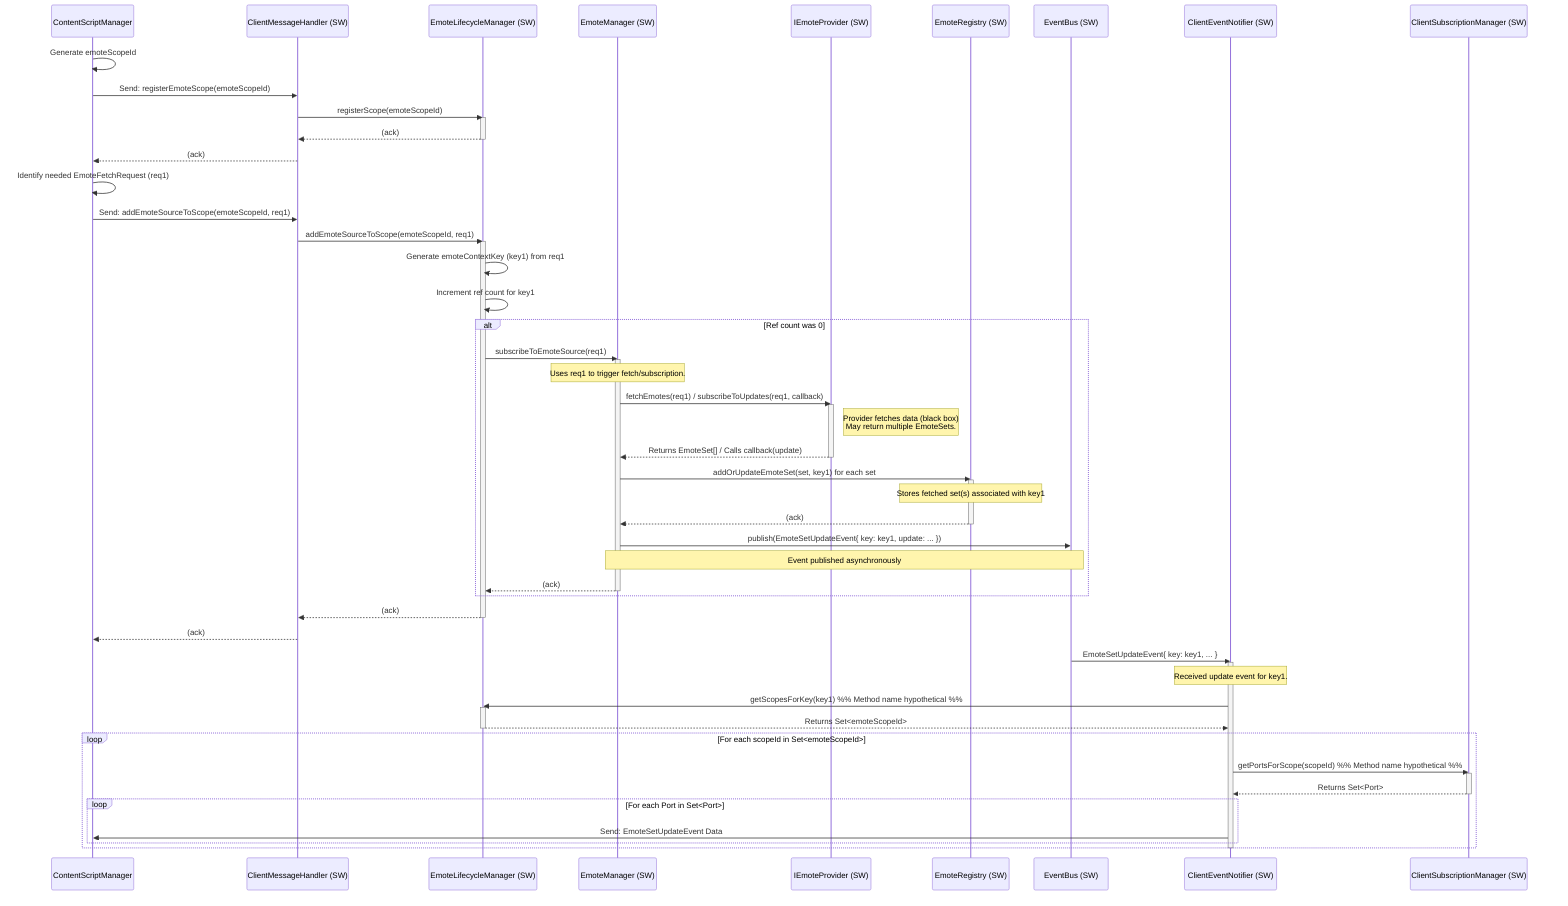 sequenceDiagram
    participant CSM as ContentScriptManager
    participant CMH as ClientMessageHandler (SW)
    participant ELM as EmoteLifecycleManager (SW)
    participant EM as EmoteManager (SW)
    participant EP as IEmoteProvider (SW)
    participant ER as EmoteRegistry (SW)
    participant EB as EventBus (SW)
    participant CEN as ClientEventNotifier (SW)
    participant CSMan as ClientSubscriptionManager (SW)

    %% Client Registration and Source Addition %%
    CSM->>CSM: Generate emoteScopeId
    CSM->>CMH: Send: registerEmoteScope(emoteScopeId)
    CMH->>ELM: registerScope(emoteScopeId)
    activate ELM
    ELM-->>CMH: (ack)
    deactivate ELM
    CMH-->>CSM: (ack)

    CSM->>CSM: Identify needed EmoteFetchRequest (req1)
    CSM->>CMH: Send: addEmoteSourceToScope(emoteScopeId, req1)
    CMH->>ELM: addEmoteSourceToScope(emoteScopeId, req1)
    activate ELM
    ELM->>ELM: Generate emoteContextKey (key1) from req1
    ELM->>ELM: Increment ref count for key1

    %% ELM triggers EM based on ref count %%
    alt Ref count was 0
        ELM->>EM: subscribeToEmoteSource(req1)
        activate EM
        Note over EM: Uses req1 to trigger fetch/subscription.

        %% Emote Manager interacts with Provider and Registry %%
        EM->>EP: fetchEmotes(req1) / subscribeToUpdates(req1, callback)
        activate EP
        Note right of EP: Provider fetches data (black box)<br/>May return multiple EmoteSets.
        EP-->>EM: Returns EmoteSet[] / Calls callback(update)
        deactivate EP

        EM->>ER: addOrUpdateEmoteSet(set, key1) for each set
        activate ER
        Note over ER: Stores fetched set(s) associated with key1
        ER-->>EM: (ack)
        deactivate ER

        %% Emote Manager publishes update event (async) %%
        EM->>EB: publish(EmoteSetUpdateEvent{ key: key1, update: ... })
        Note over EM, EB: Event published asynchronously

        %% Emote Manager returns ack to Lifecycle Manager %%
        EM-->>ELM: (ack)
        deactivate EM
    end
    ELM-->>CMH: (ack)
    deactivate ELM
    CMH-->>CSM: (ack)


    %% Event Delivery Flow to Client (Happens asynchronously later) %%
    EB->>CEN: EmoteSetUpdateEvent{ key: key1, ... }
    activate CEN
    Note over CEN: Received update event for key1.

    %% CEN finds target clients (Assumption: via ELM & CSMan) %%
    CEN->>ELM: getScopesForKey(key1) %% Method name hypothetical %%
    activate ELM
    ELM-->>CEN: Returns Set<emoteScopeId>
    deactivate ELM

    loop For each scopeId in Set<emoteScopeId>
        CEN->>CSMan: getPortsForScope(scopeId) %% Method name hypothetical %%
        activate CSMan
        CSMan-->>CEN: Returns Set<Port>
        deactivate CSMan
        loop For each Port in Set<Port>
            CEN->>CSM: Send: EmoteSetUpdateEvent Data
        end
    end
    deactivate CEN